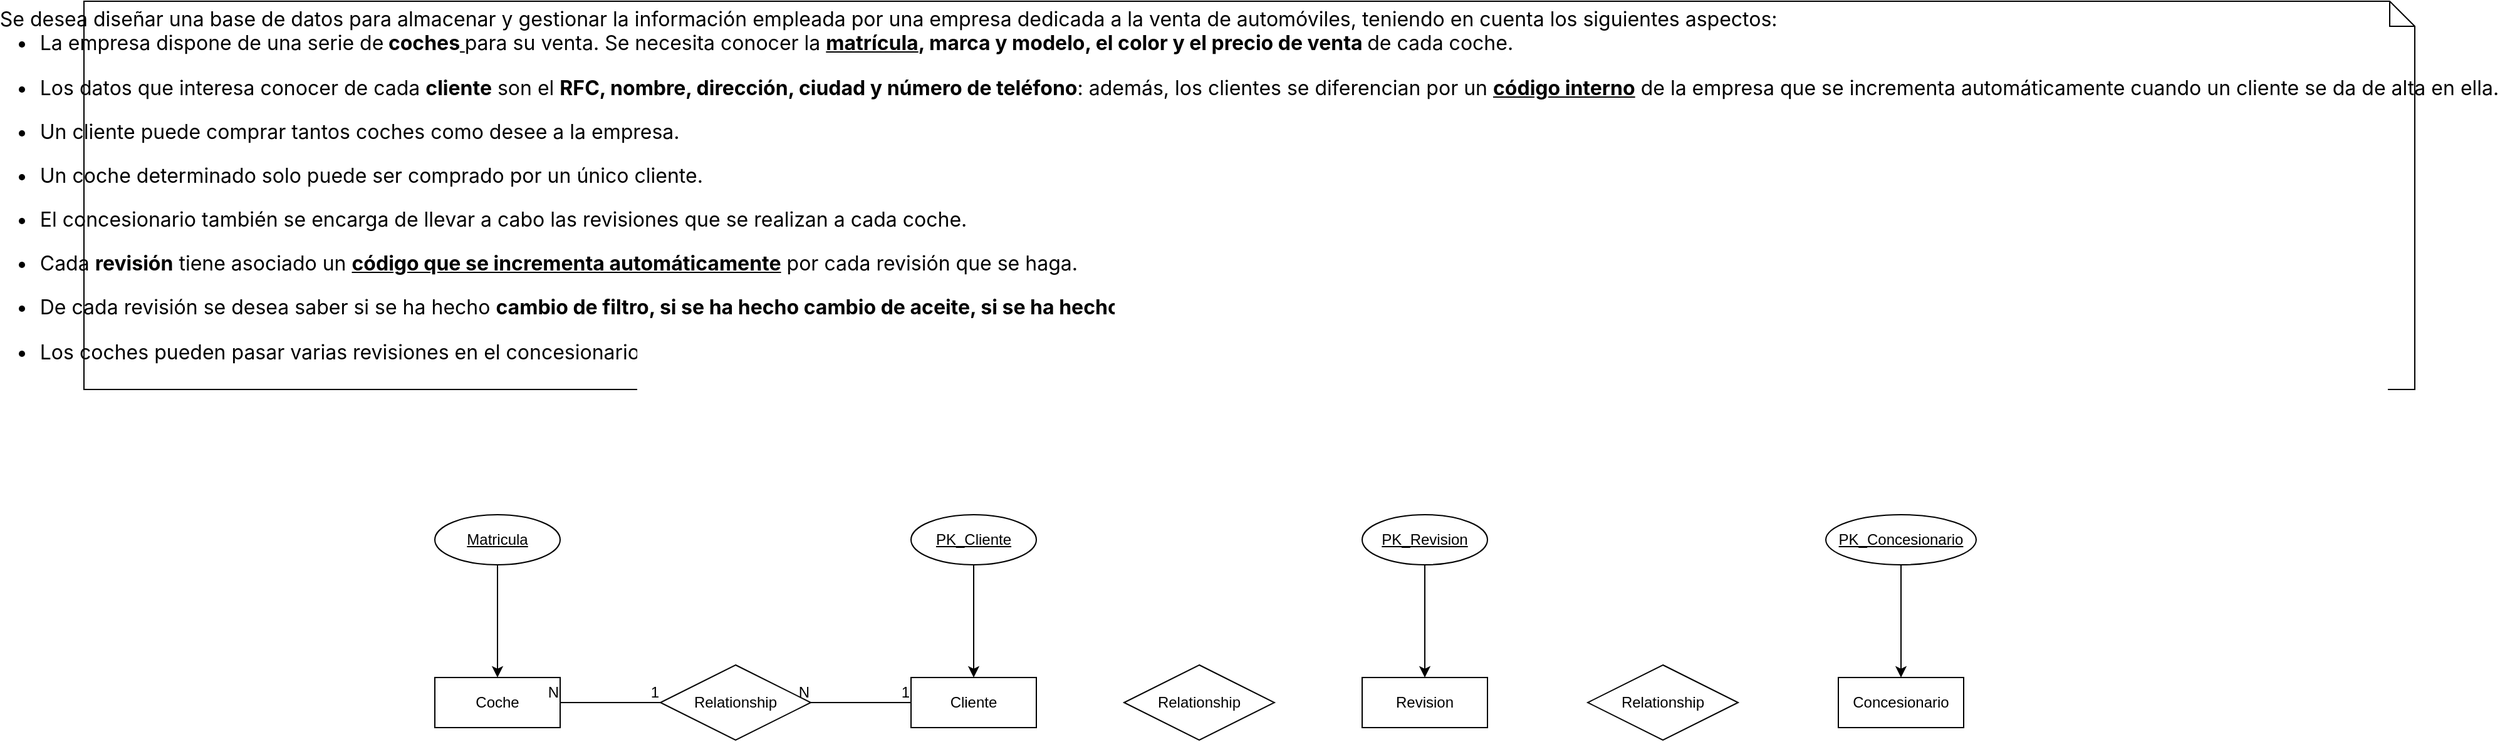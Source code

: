 <mxfile version="21.6.9" type="github">
  <diagram name="Página-1" id="UdaIMntULJyIC3ZBPCX-">
    <mxGraphModel dx="1426" dy="793" grid="1" gridSize="10" guides="1" tooltips="1" connect="1" arrows="1" fold="1" page="1" pageScale="1" pageWidth="827" pageHeight="1169" math="0" shadow="0">
      <root>
        <mxCell id="0" />
        <mxCell id="1" parent="0" />
        <mxCell id="atrDF4UxZ_qqmOmnXflx-38" value="&lt;pre style=&quot;box-sizing: border-box; margin-top: 0px; margin-bottom: 16px; font-family: -apple-system, BlinkMacSystemFont, &amp;quot;Segoe UI&amp;quot;, &amp;quot;Noto Sans&amp;quot;, Helvetica, Arial, sans-serif, &amp;quot;Apple Color Emoji&amp;quot;, &amp;quot;Segoe UI Emoji&amp;quot;; font-size: 16px; text-align: start;&quot;&gt;&lt;pre style=&quot;border-color: var(--border-color); box-sizing: border-box; margin-top: 0px; margin-bottom: 16px; font-family: -apple-system, BlinkMacSystemFont, &amp;quot;Segoe UI&amp;quot;, &amp;quot;Noto Sans&amp;quot;, Helvetica, Arial, sans-serif, &amp;quot;Apple Color Emoji&amp;quot;, &amp;quot;Segoe UI Emoji&amp;quot;;&quot;&gt;Se desea diseñar una base de datos para almacenar y gestionar la información empleada por una empresa dedicada a la venta de automóviles, teniendo en cuenta los siguientes aspectos:&lt;ul style=&quot;border-color: var(--border-color); box-sizing: border-box; padding-left: 2em; margin-top: 0px; margin-bottom: 16px;&quot; dir=&quot;auto&quot;&gt;&lt;li style=&quot;border-color: var(--border-color); box-sizing: border-box;&quot;&gt;&lt;span style=&quot;border-color: var(--border-color);&quot;&gt;La empresa dispone de una serie de&lt;b&gt; coches&lt;u&gt; &lt;/u&gt;&lt;/b&gt;para su venta. Se necesita conocer la &lt;b&gt;&lt;u&gt;matrícula&lt;/u&gt;, marca y modelo, el color y el precio de venta &lt;/b&gt;de cada coche.&lt;/span&gt;&lt;/li&gt;&lt;/ul&gt;&lt;ul style=&quot;border-color: var(--border-color); box-sizing: border-box; padding-left: 2em; margin-top: 0px; margin-bottom: 16px;&quot; dir=&quot;auto&quot;&gt;&lt;li style=&quot;border-color: var(--border-color); box-sizing: border-box; margin-top: 0.25em;&quot;&gt;&lt;span style=&quot;border-color: var(--border-color);&quot;&gt;Los datos que interesa conocer de cada &lt;b&gt;cliente&lt;/b&gt; son el &lt;b&gt;RFC, nombre, dirección, ciudad y número de teléfono&lt;/b&gt;: además, los clientes se diferencian por un &lt;b&gt;&lt;u&gt;código interno&lt;/u&gt;&lt;/b&gt; de la empresa que se incrementa automáticamente cuando un cliente se da de alta en ella.&lt;/span&gt;&lt;/li&gt;&lt;/ul&gt;&lt;ul style=&quot;border-color: var(--border-color); box-sizing: border-box; padding-left: 2em; margin-top: 0px; margin-bottom: 16px;&quot; dir=&quot;auto&quot;&gt;&lt;li style=&quot;border-color: var(--border-color); box-sizing: border-box; margin-top: 0.25em;&quot;&gt;&lt;span style=&quot;border-color: var(--border-color);&quot;&gt;Un cliente puede comprar tantos coches como desee a la empresa.&lt;/span&gt;&lt;/li&gt;&lt;/ul&gt;&lt;ul style=&quot;border-color: var(--border-color); box-sizing: border-box; padding-left: 2em; margin-top: 0px; margin-bottom: 16px;&quot; dir=&quot;auto&quot;&gt;&lt;li style=&quot;border-color: var(--border-color); box-sizing: border-box; margin-top: 0.25em;&quot;&gt;&lt;span style=&quot;border-color: var(--border-color);&quot;&gt;Un coche determinado solo puede ser comprado por un único cliente.&lt;/span&gt;&lt;/li&gt;&lt;/ul&gt;&lt;ul style=&quot;border-color: var(--border-color); box-sizing: border-box; padding-left: 2em; margin-top: 0px; margin-bottom: 16px;&quot; dir=&quot;auto&quot;&gt;&lt;li style=&quot;border-color: var(--border-color); box-sizing: border-box; margin-top: 0.25em;&quot;&gt;&lt;span style=&quot;border-color: var(--border-color);&quot;&gt;El concesionario también se encarga de llevar a cabo las revisiones que se realizan a cada coche.&lt;/span&gt;&lt;/li&gt;&lt;/ul&gt;&lt;ul style=&quot;border-color: var(--border-color); box-sizing: border-box; padding-left: 2em; margin-top: 0px; margin-bottom: 16px;&quot; dir=&quot;auto&quot;&gt;&lt;li style=&quot;border-color: var(--border-color); box-sizing: border-box; margin-top: 0.25em;&quot;&gt;&lt;span style=&quot;border-color: var(--border-color);&quot;&gt;Cada &lt;b&gt;revisión&lt;/b&gt; tiene asociado un &lt;b&gt;&lt;u&gt;código que se incrementa automáticamente&lt;/u&gt;&lt;/b&gt; por cada revisión que se haga.&lt;/span&gt;&lt;/li&gt;&lt;/ul&gt;&lt;ul style=&quot;border-color: var(--border-color); box-sizing: border-box; padding-left: 2em; margin-top: 0px; margin-bottom: 16px;&quot; dir=&quot;auto&quot;&gt;&lt;li style=&quot;border-color: var(--border-color); box-sizing: border-box; margin-top: 0.25em;&quot;&gt;&lt;span style=&quot;border-color: var(--border-color);&quot;&gt;De cada revisión se desea saber si se ha hecho &lt;b&gt;cambio de filtro, si se ha hecho cambio de aceite, si se ha hecho cambio de frenos u otros.&lt;/b&gt;&lt;/span&gt;&lt;/li&gt;&lt;/ul&gt;&lt;ul style=&quot;border-color: var(--border-color); box-sizing: border-box; padding-left: 2em; margin-top: 0px; margin-bottom: 16px;&quot; dir=&quot;auto&quot;&gt;&lt;li style=&quot;border-color: var(--border-color); box-sizing: border-box; margin-top: 0.25em;&quot;&gt;&lt;span style=&quot;border-color: var(--border-color);&quot;&gt;Los coches pueden pasar varias revisiones en el concesionario.&lt;/span&gt;&lt;/li&gt;&lt;/ul&gt;&lt;/pre&gt;&lt;/pre&gt;" style="shape=note;size=20;whiteSpace=wrap;html=1;strokeColor=default;fontColor=default;labelBackgroundColor=none;" parent="1" vertex="1">
          <mxGeometry x="40" y="40" width="1860" height="310" as="geometry" />
        </mxCell>
        <mxCell id="atrDF4UxZ_qqmOmnXflx-39" value="Coche" style="whiteSpace=wrap;html=1;align=center;" parent="1" vertex="1">
          <mxGeometry x="320" y="580" width="100" height="40" as="geometry" />
        </mxCell>
        <mxCell id="atrDF4UxZ_qqmOmnXflx-40" value="Cliente" style="whiteSpace=wrap;html=1;align=center;" parent="1" vertex="1">
          <mxGeometry x="700" y="580" width="100" height="40" as="geometry" />
        </mxCell>
        <mxCell id="atrDF4UxZ_qqmOmnXflx-41" value="Revision" style="whiteSpace=wrap;html=1;align=center;" parent="1" vertex="1">
          <mxGeometry x="1060" y="580" width="100" height="40" as="geometry" />
        </mxCell>
        <mxCell id="atrDF4UxZ_qqmOmnXflx-43" value="Concesionario" style="whiteSpace=wrap;html=1;align=center;" parent="1" vertex="1">
          <mxGeometry x="1440" y="580" width="100" height="40" as="geometry" />
        </mxCell>
        <mxCell id="atrDF4UxZ_qqmOmnXflx-45" style="edgeStyle=orthogonalEdgeStyle;rounded=0;orthogonalLoop=1;jettySize=auto;html=1;entryX=0.5;entryY=0;entryDx=0;entryDy=0;" parent="1" source="atrDF4UxZ_qqmOmnXflx-44" target="atrDF4UxZ_qqmOmnXflx-39" edge="1">
          <mxGeometry relative="1" as="geometry" />
        </mxCell>
        <mxCell id="atrDF4UxZ_qqmOmnXflx-44" value="Matricula" style="ellipse;whiteSpace=wrap;html=1;align=center;fontStyle=4;" parent="1" vertex="1">
          <mxGeometry x="320" y="450" width="100" height="40" as="geometry" />
        </mxCell>
        <mxCell id="atrDF4UxZ_qqmOmnXflx-47" style="edgeStyle=orthogonalEdgeStyle;rounded=0;orthogonalLoop=1;jettySize=auto;html=1;entryX=0.5;entryY=0;entryDx=0;entryDy=0;" parent="1" source="atrDF4UxZ_qqmOmnXflx-46" target="atrDF4UxZ_qqmOmnXflx-40" edge="1">
          <mxGeometry relative="1" as="geometry" />
        </mxCell>
        <mxCell id="atrDF4UxZ_qqmOmnXflx-46" value="PK_Cliente" style="ellipse;whiteSpace=wrap;html=1;align=center;fontStyle=4;" parent="1" vertex="1">
          <mxGeometry x="700" y="450" width="100" height="40" as="geometry" />
        </mxCell>
        <mxCell id="atrDF4UxZ_qqmOmnXflx-49" style="edgeStyle=orthogonalEdgeStyle;rounded=0;orthogonalLoop=1;jettySize=auto;html=1;entryX=0.5;entryY=0;entryDx=0;entryDy=0;" parent="1" source="atrDF4UxZ_qqmOmnXflx-48" target="atrDF4UxZ_qqmOmnXflx-41" edge="1">
          <mxGeometry relative="1" as="geometry" />
        </mxCell>
        <mxCell id="atrDF4UxZ_qqmOmnXflx-48" value="PK_Revision" style="ellipse;whiteSpace=wrap;html=1;align=center;fontStyle=4;" parent="1" vertex="1">
          <mxGeometry x="1060" y="450" width="100" height="40" as="geometry" />
        </mxCell>
        <mxCell id="atrDF4UxZ_qqmOmnXflx-51" style="edgeStyle=orthogonalEdgeStyle;rounded=0;orthogonalLoop=1;jettySize=auto;html=1;entryX=0.5;entryY=0;entryDx=0;entryDy=0;" parent="1" source="atrDF4UxZ_qqmOmnXflx-50" target="atrDF4UxZ_qqmOmnXflx-43" edge="1">
          <mxGeometry relative="1" as="geometry" />
        </mxCell>
        <mxCell id="atrDF4UxZ_qqmOmnXflx-50" value="PK_Concesionario" style="ellipse;whiteSpace=wrap;html=1;align=center;fontStyle=4;" parent="1" vertex="1">
          <mxGeometry x="1430" y="450" width="120" height="40" as="geometry" />
        </mxCell>
        <mxCell id="atrDF4UxZ_qqmOmnXflx-52" value="Relationship" style="shape=rhombus;perimeter=rhombusPerimeter;whiteSpace=wrap;html=1;align=center;" parent="1" vertex="1">
          <mxGeometry x="500" y="570" width="120" height="60" as="geometry" />
        </mxCell>
        <mxCell id="atrDF4UxZ_qqmOmnXflx-53" value="Relationship" style="shape=rhombus;perimeter=rhombusPerimeter;whiteSpace=wrap;html=1;align=center;" parent="1" vertex="1">
          <mxGeometry x="870" y="570" width="120" height="60" as="geometry" />
        </mxCell>
        <mxCell id="atrDF4UxZ_qqmOmnXflx-54" value="Relationship" style="shape=rhombus;perimeter=rhombusPerimeter;whiteSpace=wrap;html=1;align=center;" parent="1" vertex="1">
          <mxGeometry x="1240" y="570" width="120" height="60" as="geometry" />
        </mxCell>
        <mxCell id="atrDF4UxZ_qqmOmnXflx-55" value="" style="endArrow=none;html=1;rounded=0;entryX=1;entryY=0.5;entryDx=0;entryDy=0;exitX=0;exitY=0.5;exitDx=0;exitDy=0;" parent="1" source="atrDF4UxZ_qqmOmnXflx-40" target="atrDF4UxZ_qqmOmnXflx-52" edge="1">
          <mxGeometry relative="1" as="geometry">
            <mxPoint x="650" y="430" as="sourcePoint" />
            <mxPoint x="810" y="430" as="targetPoint" />
          </mxGeometry>
        </mxCell>
        <mxCell id="atrDF4UxZ_qqmOmnXflx-56" value="N" style="resizable=0;html=1;whiteSpace=wrap;align=right;verticalAlign=bottom;" parent="atrDF4UxZ_qqmOmnXflx-55" connectable="0" vertex="1">
          <mxGeometry x="1" relative="1" as="geometry" />
        </mxCell>
        <mxCell id="atrDF4UxZ_qqmOmnXflx-57" value="" style="endArrow=none;html=1;rounded=0;dashed=1;dashPattern=1 2;exitX=1;exitY=0.5;exitDx=0;exitDy=0;entryX=0;entryY=0.5;entryDx=0;entryDy=0;" parent="1" source="atrDF4UxZ_qqmOmnXflx-52" target="atrDF4UxZ_qqmOmnXflx-40" edge="1">
          <mxGeometry relative="1" as="geometry">
            <mxPoint x="650" y="430" as="sourcePoint" />
            <mxPoint x="810" y="430" as="targetPoint" />
          </mxGeometry>
        </mxCell>
        <mxCell id="atrDF4UxZ_qqmOmnXflx-58" value="1" style="resizable=0;html=1;whiteSpace=wrap;align=right;verticalAlign=bottom;" parent="atrDF4UxZ_qqmOmnXflx-57" connectable="0" vertex="1">
          <mxGeometry x="1" relative="1" as="geometry" />
        </mxCell>
        <mxCell id="atrDF4UxZ_qqmOmnXflx-64" value="" style="endArrow=none;html=1;rounded=0;dashed=1;dashPattern=1 2;exitX=1;exitY=0.5;exitDx=0;exitDy=0;entryX=0;entryY=0.5;entryDx=0;entryDy=0;" parent="1" source="atrDF4UxZ_qqmOmnXflx-39" target="atrDF4UxZ_qqmOmnXflx-52" edge="1">
          <mxGeometry relative="1" as="geometry">
            <mxPoint x="460" y="520" as="sourcePoint" />
            <mxPoint x="620" y="520" as="targetPoint" />
          </mxGeometry>
        </mxCell>
        <mxCell id="atrDF4UxZ_qqmOmnXflx-65" value="1" style="resizable=0;html=1;whiteSpace=wrap;align=right;verticalAlign=bottom;" parent="atrDF4UxZ_qqmOmnXflx-64" connectable="0" vertex="1">
          <mxGeometry x="1" relative="1" as="geometry" />
        </mxCell>
        <mxCell id="atrDF4UxZ_qqmOmnXflx-69" value="" style="endArrow=none;html=1;rounded=0;entryX=1;entryY=0.5;entryDx=0;entryDy=0;exitX=0;exitY=0.5;exitDx=0;exitDy=0;" parent="1" source="atrDF4UxZ_qqmOmnXflx-52" target="atrDF4UxZ_qqmOmnXflx-39" edge="1">
          <mxGeometry relative="1" as="geometry">
            <mxPoint x="650" y="430" as="sourcePoint" />
            <mxPoint x="600" y="450" as="targetPoint" />
          </mxGeometry>
        </mxCell>
        <mxCell id="atrDF4UxZ_qqmOmnXflx-70" value="N" style="resizable=0;html=1;whiteSpace=wrap;align=right;verticalAlign=bottom;" parent="atrDF4UxZ_qqmOmnXflx-69" connectable="0" vertex="1">
          <mxGeometry x="1" relative="1" as="geometry" />
        </mxCell>
      </root>
    </mxGraphModel>
  </diagram>
</mxfile>
